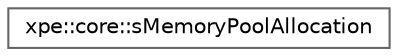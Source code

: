 digraph "Graphical Class Hierarchy"
{
 // LATEX_PDF_SIZE
  bgcolor="transparent";
  edge [fontname=Helvetica,fontsize=10,labelfontname=Helvetica,labelfontsize=10];
  node [fontname=Helvetica,fontsize=10,shape=box,height=0.2,width=0.4];
  rankdir="LR";
  Node0 [id="Node000000",label="xpe::core::sMemoryPoolAllocation",height=0.2,width=0.4,color="grey40", fillcolor="white", style="filled",URL="$structxpe_1_1core_1_1s_memory_pool_allocation.html",tooltip=" "];
}
